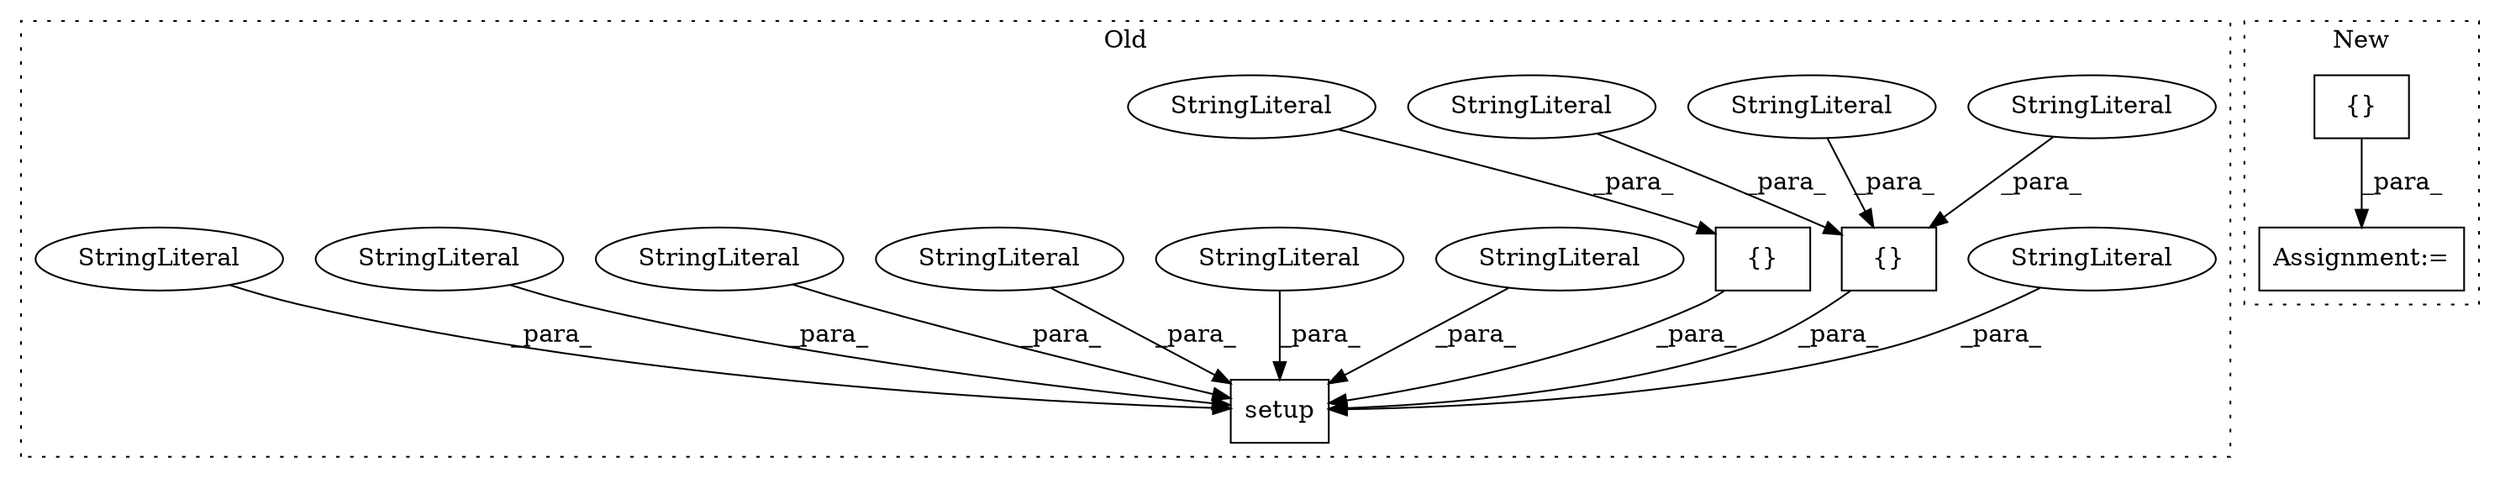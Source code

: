 digraph G {
subgraph cluster0 {
1 [label="setup" a="32" s="116,548" l="6,1" shape="box"];
3 [label="StringLiteral" a="45" s="172" l="30" shape="ellipse"];
4 [label="{}" a="4" s="215,371" l="1,1" shape="box"];
5 [label="StringLiteral" a="45" s="216" l="33" shape="ellipse"];
6 [label="StringLiteral" a="45" s="331" l="40" shape="ellipse"];
7 [label="StringLiteral" a="45" s="250" l="40" shape="ellipse"];
8 [label="{}" a="4" s="525,536" l="1,1" shape="box"];
9 [label="StringLiteral" a="45" s="526" l="10" shape="ellipse"];
11 [label="StringLiteral" a="45" s="373" l="36" shape="ellipse"];
12 [label="StringLiteral" a="45" s="122" l="10" shape="ellipse"];
13 [label="StringLiteral" a="45" s="139" l="32" shape="ellipse"];
14 [label="StringLiteral" a="45" s="464" l="26" shape="ellipse"];
15 [label="StringLiteral" a="45" s="491" l="5" shape="ellipse"];
16 [label="StringLiteral" a="45" s="133" l="5" shape="ellipse"];
label = "Old";
style="dotted";
}
subgraph cluster1 {
2 [label="{}" a="4" s="991,1388" l="1,1" shape="box"];
10 [label="Assignment:=" a="7" s="978" l="1" shape="box"];
label = "New";
style="dotted";
}
2 -> 10 [label="_para_"];
3 -> 1 [label="_para_"];
4 -> 1 [label="_para_"];
5 -> 4 [label="_para_"];
6 -> 4 [label="_para_"];
7 -> 4 [label="_para_"];
8 -> 1 [label="_para_"];
9 -> 8 [label="_para_"];
11 -> 1 [label="_para_"];
12 -> 1 [label="_para_"];
13 -> 1 [label="_para_"];
14 -> 1 [label="_para_"];
15 -> 1 [label="_para_"];
16 -> 1 [label="_para_"];
}